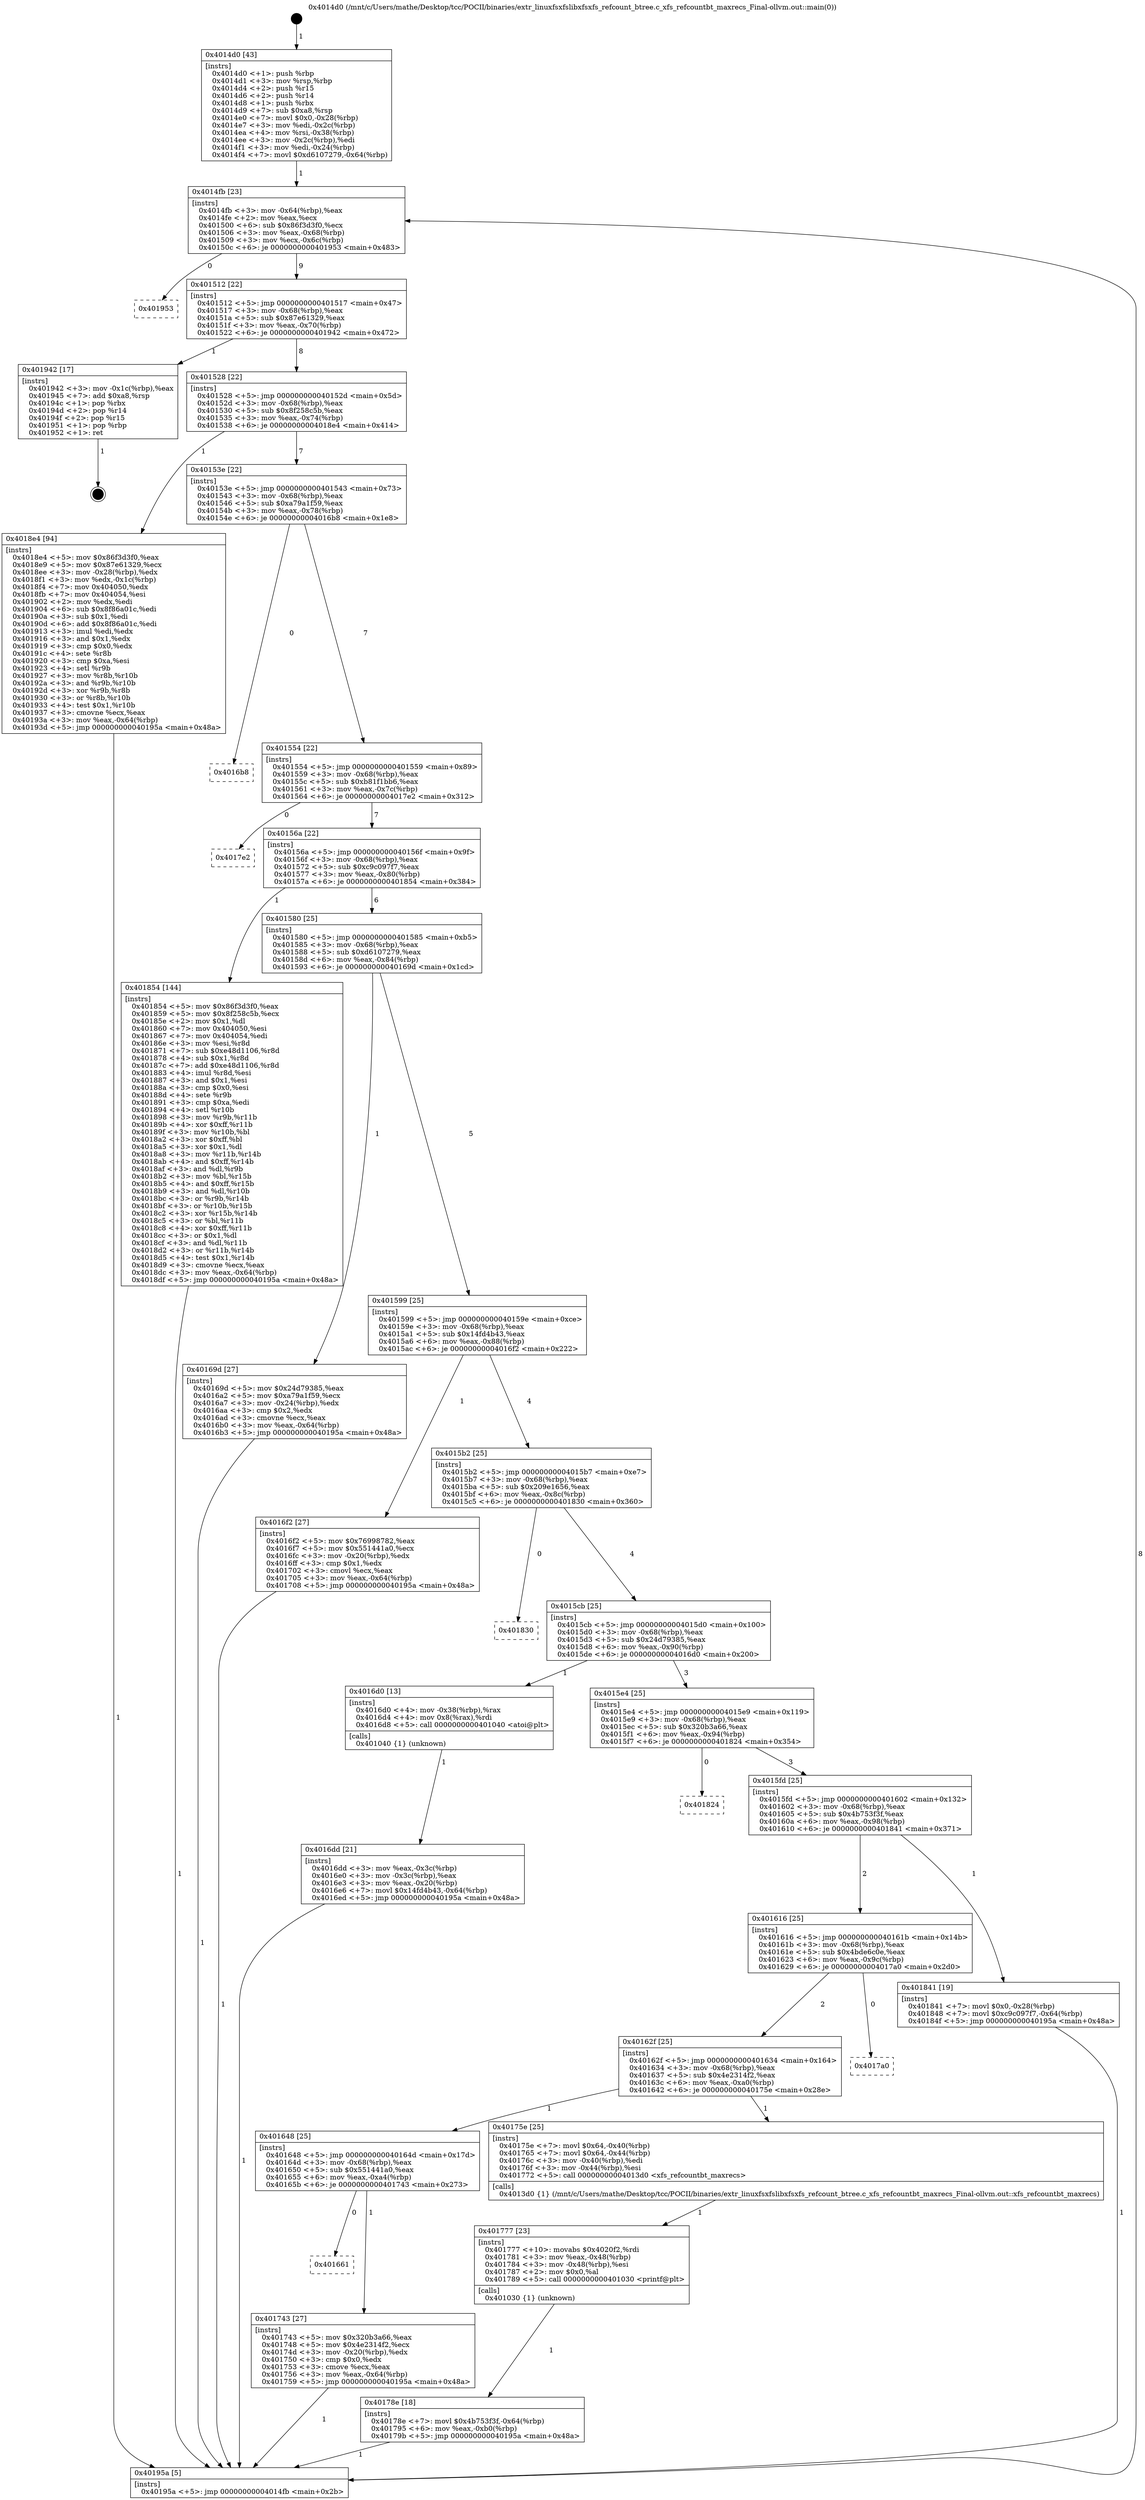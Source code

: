 digraph "0x4014d0" {
  label = "0x4014d0 (/mnt/c/Users/mathe/Desktop/tcc/POCII/binaries/extr_linuxfsxfslibxfsxfs_refcount_btree.c_xfs_refcountbt_maxrecs_Final-ollvm.out::main(0))"
  labelloc = "t"
  node[shape=record]

  Entry [label="",width=0.3,height=0.3,shape=circle,fillcolor=black,style=filled]
  "0x4014fb" [label="{
     0x4014fb [23]\l
     | [instrs]\l
     &nbsp;&nbsp;0x4014fb \<+3\>: mov -0x64(%rbp),%eax\l
     &nbsp;&nbsp;0x4014fe \<+2\>: mov %eax,%ecx\l
     &nbsp;&nbsp;0x401500 \<+6\>: sub $0x86f3d3f0,%ecx\l
     &nbsp;&nbsp;0x401506 \<+3\>: mov %eax,-0x68(%rbp)\l
     &nbsp;&nbsp;0x401509 \<+3\>: mov %ecx,-0x6c(%rbp)\l
     &nbsp;&nbsp;0x40150c \<+6\>: je 0000000000401953 \<main+0x483\>\l
  }"]
  "0x401953" [label="{
     0x401953\l
  }", style=dashed]
  "0x401512" [label="{
     0x401512 [22]\l
     | [instrs]\l
     &nbsp;&nbsp;0x401512 \<+5\>: jmp 0000000000401517 \<main+0x47\>\l
     &nbsp;&nbsp;0x401517 \<+3\>: mov -0x68(%rbp),%eax\l
     &nbsp;&nbsp;0x40151a \<+5\>: sub $0x87e61329,%eax\l
     &nbsp;&nbsp;0x40151f \<+3\>: mov %eax,-0x70(%rbp)\l
     &nbsp;&nbsp;0x401522 \<+6\>: je 0000000000401942 \<main+0x472\>\l
  }"]
  Exit [label="",width=0.3,height=0.3,shape=circle,fillcolor=black,style=filled,peripheries=2]
  "0x401942" [label="{
     0x401942 [17]\l
     | [instrs]\l
     &nbsp;&nbsp;0x401942 \<+3\>: mov -0x1c(%rbp),%eax\l
     &nbsp;&nbsp;0x401945 \<+7\>: add $0xa8,%rsp\l
     &nbsp;&nbsp;0x40194c \<+1\>: pop %rbx\l
     &nbsp;&nbsp;0x40194d \<+2\>: pop %r14\l
     &nbsp;&nbsp;0x40194f \<+2\>: pop %r15\l
     &nbsp;&nbsp;0x401951 \<+1\>: pop %rbp\l
     &nbsp;&nbsp;0x401952 \<+1\>: ret\l
  }"]
  "0x401528" [label="{
     0x401528 [22]\l
     | [instrs]\l
     &nbsp;&nbsp;0x401528 \<+5\>: jmp 000000000040152d \<main+0x5d\>\l
     &nbsp;&nbsp;0x40152d \<+3\>: mov -0x68(%rbp),%eax\l
     &nbsp;&nbsp;0x401530 \<+5\>: sub $0x8f258c5b,%eax\l
     &nbsp;&nbsp;0x401535 \<+3\>: mov %eax,-0x74(%rbp)\l
     &nbsp;&nbsp;0x401538 \<+6\>: je 00000000004018e4 \<main+0x414\>\l
  }"]
  "0x40178e" [label="{
     0x40178e [18]\l
     | [instrs]\l
     &nbsp;&nbsp;0x40178e \<+7\>: movl $0x4b753f3f,-0x64(%rbp)\l
     &nbsp;&nbsp;0x401795 \<+6\>: mov %eax,-0xb0(%rbp)\l
     &nbsp;&nbsp;0x40179b \<+5\>: jmp 000000000040195a \<main+0x48a\>\l
  }"]
  "0x4018e4" [label="{
     0x4018e4 [94]\l
     | [instrs]\l
     &nbsp;&nbsp;0x4018e4 \<+5\>: mov $0x86f3d3f0,%eax\l
     &nbsp;&nbsp;0x4018e9 \<+5\>: mov $0x87e61329,%ecx\l
     &nbsp;&nbsp;0x4018ee \<+3\>: mov -0x28(%rbp),%edx\l
     &nbsp;&nbsp;0x4018f1 \<+3\>: mov %edx,-0x1c(%rbp)\l
     &nbsp;&nbsp;0x4018f4 \<+7\>: mov 0x404050,%edx\l
     &nbsp;&nbsp;0x4018fb \<+7\>: mov 0x404054,%esi\l
     &nbsp;&nbsp;0x401902 \<+2\>: mov %edx,%edi\l
     &nbsp;&nbsp;0x401904 \<+6\>: sub $0x8f86a01c,%edi\l
     &nbsp;&nbsp;0x40190a \<+3\>: sub $0x1,%edi\l
     &nbsp;&nbsp;0x40190d \<+6\>: add $0x8f86a01c,%edi\l
     &nbsp;&nbsp;0x401913 \<+3\>: imul %edi,%edx\l
     &nbsp;&nbsp;0x401916 \<+3\>: and $0x1,%edx\l
     &nbsp;&nbsp;0x401919 \<+3\>: cmp $0x0,%edx\l
     &nbsp;&nbsp;0x40191c \<+4\>: sete %r8b\l
     &nbsp;&nbsp;0x401920 \<+3\>: cmp $0xa,%esi\l
     &nbsp;&nbsp;0x401923 \<+4\>: setl %r9b\l
     &nbsp;&nbsp;0x401927 \<+3\>: mov %r8b,%r10b\l
     &nbsp;&nbsp;0x40192a \<+3\>: and %r9b,%r10b\l
     &nbsp;&nbsp;0x40192d \<+3\>: xor %r9b,%r8b\l
     &nbsp;&nbsp;0x401930 \<+3\>: or %r8b,%r10b\l
     &nbsp;&nbsp;0x401933 \<+4\>: test $0x1,%r10b\l
     &nbsp;&nbsp;0x401937 \<+3\>: cmovne %ecx,%eax\l
     &nbsp;&nbsp;0x40193a \<+3\>: mov %eax,-0x64(%rbp)\l
     &nbsp;&nbsp;0x40193d \<+5\>: jmp 000000000040195a \<main+0x48a\>\l
  }"]
  "0x40153e" [label="{
     0x40153e [22]\l
     | [instrs]\l
     &nbsp;&nbsp;0x40153e \<+5\>: jmp 0000000000401543 \<main+0x73\>\l
     &nbsp;&nbsp;0x401543 \<+3\>: mov -0x68(%rbp),%eax\l
     &nbsp;&nbsp;0x401546 \<+5\>: sub $0xa79a1f59,%eax\l
     &nbsp;&nbsp;0x40154b \<+3\>: mov %eax,-0x78(%rbp)\l
     &nbsp;&nbsp;0x40154e \<+6\>: je 00000000004016b8 \<main+0x1e8\>\l
  }"]
  "0x401777" [label="{
     0x401777 [23]\l
     | [instrs]\l
     &nbsp;&nbsp;0x401777 \<+10\>: movabs $0x4020f2,%rdi\l
     &nbsp;&nbsp;0x401781 \<+3\>: mov %eax,-0x48(%rbp)\l
     &nbsp;&nbsp;0x401784 \<+3\>: mov -0x48(%rbp),%esi\l
     &nbsp;&nbsp;0x401787 \<+2\>: mov $0x0,%al\l
     &nbsp;&nbsp;0x401789 \<+5\>: call 0000000000401030 \<printf@plt\>\l
     | [calls]\l
     &nbsp;&nbsp;0x401030 \{1\} (unknown)\l
  }"]
  "0x4016b8" [label="{
     0x4016b8\l
  }", style=dashed]
  "0x401554" [label="{
     0x401554 [22]\l
     | [instrs]\l
     &nbsp;&nbsp;0x401554 \<+5\>: jmp 0000000000401559 \<main+0x89\>\l
     &nbsp;&nbsp;0x401559 \<+3\>: mov -0x68(%rbp),%eax\l
     &nbsp;&nbsp;0x40155c \<+5\>: sub $0xb81f1bb6,%eax\l
     &nbsp;&nbsp;0x401561 \<+3\>: mov %eax,-0x7c(%rbp)\l
     &nbsp;&nbsp;0x401564 \<+6\>: je 00000000004017e2 \<main+0x312\>\l
  }"]
  "0x401661" [label="{
     0x401661\l
  }", style=dashed]
  "0x4017e2" [label="{
     0x4017e2\l
  }", style=dashed]
  "0x40156a" [label="{
     0x40156a [22]\l
     | [instrs]\l
     &nbsp;&nbsp;0x40156a \<+5\>: jmp 000000000040156f \<main+0x9f\>\l
     &nbsp;&nbsp;0x40156f \<+3\>: mov -0x68(%rbp),%eax\l
     &nbsp;&nbsp;0x401572 \<+5\>: sub $0xc9c097f7,%eax\l
     &nbsp;&nbsp;0x401577 \<+3\>: mov %eax,-0x80(%rbp)\l
     &nbsp;&nbsp;0x40157a \<+6\>: je 0000000000401854 \<main+0x384\>\l
  }"]
  "0x401743" [label="{
     0x401743 [27]\l
     | [instrs]\l
     &nbsp;&nbsp;0x401743 \<+5\>: mov $0x320b3a66,%eax\l
     &nbsp;&nbsp;0x401748 \<+5\>: mov $0x4e2314f2,%ecx\l
     &nbsp;&nbsp;0x40174d \<+3\>: mov -0x20(%rbp),%edx\l
     &nbsp;&nbsp;0x401750 \<+3\>: cmp $0x0,%edx\l
     &nbsp;&nbsp;0x401753 \<+3\>: cmove %ecx,%eax\l
     &nbsp;&nbsp;0x401756 \<+3\>: mov %eax,-0x64(%rbp)\l
     &nbsp;&nbsp;0x401759 \<+5\>: jmp 000000000040195a \<main+0x48a\>\l
  }"]
  "0x401854" [label="{
     0x401854 [144]\l
     | [instrs]\l
     &nbsp;&nbsp;0x401854 \<+5\>: mov $0x86f3d3f0,%eax\l
     &nbsp;&nbsp;0x401859 \<+5\>: mov $0x8f258c5b,%ecx\l
     &nbsp;&nbsp;0x40185e \<+2\>: mov $0x1,%dl\l
     &nbsp;&nbsp;0x401860 \<+7\>: mov 0x404050,%esi\l
     &nbsp;&nbsp;0x401867 \<+7\>: mov 0x404054,%edi\l
     &nbsp;&nbsp;0x40186e \<+3\>: mov %esi,%r8d\l
     &nbsp;&nbsp;0x401871 \<+7\>: sub $0xe48d1106,%r8d\l
     &nbsp;&nbsp;0x401878 \<+4\>: sub $0x1,%r8d\l
     &nbsp;&nbsp;0x40187c \<+7\>: add $0xe48d1106,%r8d\l
     &nbsp;&nbsp;0x401883 \<+4\>: imul %r8d,%esi\l
     &nbsp;&nbsp;0x401887 \<+3\>: and $0x1,%esi\l
     &nbsp;&nbsp;0x40188a \<+3\>: cmp $0x0,%esi\l
     &nbsp;&nbsp;0x40188d \<+4\>: sete %r9b\l
     &nbsp;&nbsp;0x401891 \<+3\>: cmp $0xa,%edi\l
     &nbsp;&nbsp;0x401894 \<+4\>: setl %r10b\l
     &nbsp;&nbsp;0x401898 \<+3\>: mov %r9b,%r11b\l
     &nbsp;&nbsp;0x40189b \<+4\>: xor $0xff,%r11b\l
     &nbsp;&nbsp;0x40189f \<+3\>: mov %r10b,%bl\l
     &nbsp;&nbsp;0x4018a2 \<+3\>: xor $0xff,%bl\l
     &nbsp;&nbsp;0x4018a5 \<+3\>: xor $0x1,%dl\l
     &nbsp;&nbsp;0x4018a8 \<+3\>: mov %r11b,%r14b\l
     &nbsp;&nbsp;0x4018ab \<+4\>: and $0xff,%r14b\l
     &nbsp;&nbsp;0x4018af \<+3\>: and %dl,%r9b\l
     &nbsp;&nbsp;0x4018b2 \<+3\>: mov %bl,%r15b\l
     &nbsp;&nbsp;0x4018b5 \<+4\>: and $0xff,%r15b\l
     &nbsp;&nbsp;0x4018b9 \<+3\>: and %dl,%r10b\l
     &nbsp;&nbsp;0x4018bc \<+3\>: or %r9b,%r14b\l
     &nbsp;&nbsp;0x4018bf \<+3\>: or %r10b,%r15b\l
     &nbsp;&nbsp;0x4018c2 \<+3\>: xor %r15b,%r14b\l
     &nbsp;&nbsp;0x4018c5 \<+3\>: or %bl,%r11b\l
     &nbsp;&nbsp;0x4018c8 \<+4\>: xor $0xff,%r11b\l
     &nbsp;&nbsp;0x4018cc \<+3\>: or $0x1,%dl\l
     &nbsp;&nbsp;0x4018cf \<+3\>: and %dl,%r11b\l
     &nbsp;&nbsp;0x4018d2 \<+3\>: or %r11b,%r14b\l
     &nbsp;&nbsp;0x4018d5 \<+4\>: test $0x1,%r14b\l
     &nbsp;&nbsp;0x4018d9 \<+3\>: cmovne %ecx,%eax\l
     &nbsp;&nbsp;0x4018dc \<+3\>: mov %eax,-0x64(%rbp)\l
     &nbsp;&nbsp;0x4018df \<+5\>: jmp 000000000040195a \<main+0x48a\>\l
  }"]
  "0x401580" [label="{
     0x401580 [25]\l
     | [instrs]\l
     &nbsp;&nbsp;0x401580 \<+5\>: jmp 0000000000401585 \<main+0xb5\>\l
     &nbsp;&nbsp;0x401585 \<+3\>: mov -0x68(%rbp),%eax\l
     &nbsp;&nbsp;0x401588 \<+5\>: sub $0xd6107279,%eax\l
     &nbsp;&nbsp;0x40158d \<+6\>: mov %eax,-0x84(%rbp)\l
     &nbsp;&nbsp;0x401593 \<+6\>: je 000000000040169d \<main+0x1cd\>\l
  }"]
  "0x401648" [label="{
     0x401648 [25]\l
     | [instrs]\l
     &nbsp;&nbsp;0x401648 \<+5\>: jmp 000000000040164d \<main+0x17d\>\l
     &nbsp;&nbsp;0x40164d \<+3\>: mov -0x68(%rbp),%eax\l
     &nbsp;&nbsp;0x401650 \<+5\>: sub $0x551441a0,%eax\l
     &nbsp;&nbsp;0x401655 \<+6\>: mov %eax,-0xa4(%rbp)\l
     &nbsp;&nbsp;0x40165b \<+6\>: je 0000000000401743 \<main+0x273\>\l
  }"]
  "0x40169d" [label="{
     0x40169d [27]\l
     | [instrs]\l
     &nbsp;&nbsp;0x40169d \<+5\>: mov $0x24d79385,%eax\l
     &nbsp;&nbsp;0x4016a2 \<+5\>: mov $0xa79a1f59,%ecx\l
     &nbsp;&nbsp;0x4016a7 \<+3\>: mov -0x24(%rbp),%edx\l
     &nbsp;&nbsp;0x4016aa \<+3\>: cmp $0x2,%edx\l
     &nbsp;&nbsp;0x4016ad \<+3\>: cmovne %ecx,%eax\l
     &nbsp;&nbsp;0x4016b0 \<+3\>: mov %eax,-0x64(%rbp)\l
     &nbsp;&nbsp;0x4016b3 \<+5\>: jmp 000000000040195a \<main+0x48a\>\l
  }"]
  "0x401599" [label="{
     0x401599 [25]\l
     | [instrs]\l
     &nbsp;&nbsp;0x401599 \<+5\>: jmp 000000000040159e \<main+0xce\>\l
     &nbsp;&nbsp;0x40159e \<+3\>: mov -0x68(%rbp),%eax\l
     &nbsp;&nbsp;0x4015a1 \<+5\>: sub $0x14fd4b43,%eax\l
     &nbsp;&nbsp;0x4015a6 \<+6\>: mov %eax,-0x88(%rbp)\l
     &nbsp;&nbsp;0x4015ac \<+6\>: je 00000000004016f2 \<main+0x222\>\l
  }"]
  "0x40195a" [label="{
     0x40195a [5]\l
     | [instrs]\l
     &nbsp;&nbsp;0x40195a \<+5\>: jmp 00000000004014fb \<main+0x2b\>\l
  }"]
  "0x4014d0" [label="{
     0x4014d0 [43]\l
     | [instrs]\l
     &nbsp;&nbsp;0x4014d0 \<+1\>: push %rbp\l
     &nbsp;&nbsp;0x4014d1 \<+3\>: mov %rsp,%rbp\l
     &nbsp;&nbsp;0x4014d4 \<+2\>: push %r15\l
     &nbsp;&nbsp;0x4014d6 \<+2\>: push %r14\l
     &nbsp;&nbsp;0x4014d8 \<+1\>: push %rbx\l
     &nbsp;&nbsp;0x4014d9 \<+7\>: sub $0xa8,%rsp\l
     &nbsp;&nbsp;0x4014e0 \<+7\>: movl $0x0,-0x28(%rbp)\l
     &nbsp;&nbsp;0x4014e7 \<+3\>: mov %edi,-0x2c(%rbp)\l
     &nbsp;&nbsp;0x4014ea \<+4\>: mov %rsi,-0x38(%rbp)\l
     &nbsp;&nbsp;0x4014ee \<+3\>: mov -0x2c(%rbp),%edi\l
     &nbsp;&nbsp;0x4014f1 \<+3\>: mov %edi,-0x24(%rbp)\l
     &nbsp;&nbsp;0x4014f4 \<+7\>: movl $0xd6107279,-0x64(%rbp)\l
  }"]
  "0x40175e" [label="{
     0x40175e [25]\l
     | [instrs]\l
     &nbsp;&nbsp;0x40175e \<+7\>: movl $0x64,-0x40(%rbp)\l
     &nbsp;&nbsp;0x401765 \<+7\>: movl $0x64,-0x44(%rbp)\l
     &nbsp;&nbsp;0x40176c \<+3\>: mov -0x40(%rbp),%edi\l
     &nbsp;&nbsp;0x40176f \<+3\>: mov -0x44(%rbp),%esi\l
     &nbsp;&nbsp;0x401772 \<+5\>: call 00000000004013d0 \<xfs_refcountbt_maxrecs\>\l
     | [calls]\l
     &nbsp;&nbsp;0x4013d0 \{1\} (/mnt/c/Users/mathe/Desktop/tcc/POCII/binaries/extr_linuxfsxfslibxfsxfs_refcount_btree.c_xfs_refcountbt_maxrecs_Final-ollvm.out::xfs_refcountbt_maxrecs)\l
  }"]
  "0x4016f2" [label="{
     0x4016f2 [27]\l
     | [instrs]\l
     &nbsp;&nbsp;0x4016f2 \<+5\>: mov $0x76998782,%eax\l
     &nbsp;&nbsp;0x4016f7 \<+5\>: mov $0x551441a0,%ecx\l
     &nbsp;&nbsp;0x4016fc \<+3\>: mov -0x20(%rbp),%edx\l
     &nbsp;&nbsp;0x4016ff \<+3\>: cmp $0x1,%edx\l
     &nbsp;&nbsp;0x401702 \<+3\>: cmovl %ecx,%eax\l
     &nbsp;&nbsp;0x401705 \<+3\>: mov %eax,-0x64(%rbp)\l
     &nbsp;&nbsp;0x401708 \<+5\>: jmp 000000000040195a \<main+0x48a\>\l
  }"]
  "0x4015b2" [label="{
     0x4015b2 [25]\l
     | [instrs]\l
     &nbsp;&nbsp;0x4015b2 \<+5\>: jmp 00000000004015b7 \<main+0xe7\>\l
     &nbsp;&nbsp;0x4015b7 \<+3\>: mov -0x68(%rbp),%eax\l
     &nbsp;&nbsp;0x4015ba \<+5\>: sub $0x209e1656,%eax\l
     &nbsp;&nbsp;0x4015bf \<+6\>: mov %eax,-0x8c(%rbp)\l
     &nbsp;&nbsp;0x4015c5 \<+6\>: je 0000000000401830 \<main+0x360\>\l
  }"]
  "0x40162f" [label="{
     0x40162f [25]\l
     | [instrs]\l
     &nbsp;&nbsp;0x40162f \<+5\>: jmp 0000000000401634 \<main+0x164\>\l
     &nbsp;&nbsp;0x401634 \<+3\>: mov -0x68(%rbp),%eax\l
     &nbsp;&nbsp;0x401637 \<+5\>: sub $0x4e2314f2,%eax\l
     &nbsp;&nbsp;0x40163c \<+6\>: mov %eax,-0xa0(%rbp)\l
     &nbsp;&nbsp;0x401642 \<+6\>: je 000000000040175e \<main+0x28e\>\l
  }"]
  "0x401830" [label="{
     0x401830\l
  }", style=dashed]
  "0x4015cb" [label="{
     0x4015cb [25]\l
     | [instrs]\l
     &nbsp;&nbsp;0x4015cb \<+5\>: jmp 00000000004015d0 \<main+0x100\>\l
     &nbsp;&nbsp;0x4015d0 \<+3\>: mov -0x68(%rbp),%eax\l
     &nbsp;&nbsp;0x4015d3 \<+5\>: sub $0x24d79385,%eax\l
     &nbsp;&nbsp;0x4015d8 \<+6\>: mov %eax,-0x90(%rbp)\l
     &nbsp;&nbsp;0x4015de \<+6\>: je 00000000004016d0 \<main+0x200\>\l
  }"]
  "0x4017a0" [label="{
     0x4017a0\l
  }", style=dashed]
  "0x4016d0" [label="{
     0x4016d0 [13]\l
     | [instrs]\l
     &nbsp;&nbsp;0x4016d0 \<+4\>: mov -0x38(%rbp),%rax\l
     &nbsp;&nbsp;0x4016d4 \<+4\>: mov 0x8(%rax),%rdi\l
     &nbsp;&nbsp;0x4016d8 \<+5\>: call 0000000000401040 \<atoi@plt\>\l
     | [calls]\l
     &nbsp;&nbsp;0x401040 \{1\} (unknown)\l
  }"]
  "0x4015e4" [label="{
     0x4015e4 [25]\l
     | [instrs]\l
     &nbsp;&nbsp;0x4015e4 \<+5\>: jmp 00000000004015e9 \<main+0x119\>\l
     &nbsp;&nbsp;0x4015e9 \<+3\>: mov -0x68(%rbp),%eax\l
     &nbsp;&nbsp;0x4015ec \<+5\>: sub $0x320b3a66,%eax\l
     &nbsp;&nbsp;0x4015f1 \<+6\>: mov %eax,-0x94(%rbp)\l
     &nbsp;&nbsp;0x4015f7 \<+6\>: je 0000000000401824 \<main+0x354\>\l
  }"]
  "0x4016dd" [label="{
     0x4016dd [21]\l
     | [instrs]\l
     &nbsp;&nbsp;0x4016dd \<+3\>: mov %eax,-0x3c(%rbp)\l
     &nbsp;&nbsp;0x4016e0 \<+3\>: mov -0x3c(%rbp),%eax\l
     &nbsp;&nbsp;0x4016e3 \<+3\>: mov %eax,-0x20(%rbp)\l
     &nbsp;&nbsp;0x4016e6 \<+7\>: movl $0x14fd4b43,-0x64(%rbp)\l
     &nbsp;&nbsp;0x4016ed \<+5\>: jmp 000000000040195a \<main+0x48a\>\l
  }"]
  "0x401616" [label="{
     0x401616 [25]\l
     | [instrs]\l
     &nbsp;&nbsp;0x401616 \<+5\>: jmp 000000000040161b \<main+0x14b\>\l
     &nbsp;&nbsp;0x40161b \<+3\>: mov -0x68(%rbp),%eax\l
     &nbsp;&nbsp;0x40161e \<+5\>: sub $0x4bde6c0e,%eax\l
     &nbsp;&nbsp;0x401623 \<+6\>: mov %eax,-0x9c(%rbp)\l
     &nbsp;&nbsp;0x401629 \<+6\>: je 00000000004017a0 \<main+0x2d0\>\l
  }"]
  "0x401824" [label="{
     0x401824\l
  }", style=dashed]
  "0x4015fd" [label="{
     0x4015fd [25]\l
     | [instrs]\l
     &nbsp;&nbsp;0x4015fd \<+5\>: jmp 0000000000401602 \<main+0x132\>\l
     &nbsp;&nbsp;0x401602 \<+3\>: mov -0x68(%rbp),%eax\l
     &nbsp;&nbsp;0x401605 \<+5\>: sub $0x4b753f3f,%eax\l
     &nbsp;&nbsp;0x40160a \<+6\>: mov %eax,-0x98(%rbp)\l
     &nbsp;&nbsp;0x401610 \<+6\>: je 0000000000401841 \<main+0x371\>\l
  }"]
  "0x401841" [label="{
     0x401841 [19]\l
     | [instrs]\l
     &nbsp;&nbsp;0x401841 \<+7\>: movl $0x0,-0x28(%rbp)\l
     &nbsp;&nbsp;0x401848 \<+7\>: movl $0xc9c097f7,-0x64(%rbp)\l
     &nbsp;&nbsp;0x40184f \<+5\>: jmp 000000000040195a \<main+0x48a\>\l
  }"]
  Entry -> "0x4014d0" [label=" 1"]
  "0x4014fb" -> "0x401953" [label=" 0"]
  "0x4014fb" -> "0x401512" [label=" 9"]
  "0x401942" -> Exit [label=" 1"]
  "0x401512" -> "0x401942" [label=" 1"]
  "0x401512" -> "0x401528" [label=" 8"]
  "0x4018e4" -> "0x40195a" [label=" 1"]
  "0x401528" -> "0x4018e4" [label=" 1"]
  "0x401528" -> "0x40153e" [label=" 7"]
  "0x401854" -> "0x40195a" [label=" 1"]
  "0x40153e" -> "0x4016b8" [label=" 0"]
  "0x40153e" -> "0x401554" [label=" 7"]
  "0x401841" -> "0x40195a" [label=" 1"]
  "0x401554" -> "0x4017e2" [label=" 0"]
  "0x401554" -> "0x40156a" [label=" 7"]
  "0x40178e" -> "0x40195a" [label=" 1"]
  "0x40156a" -> "0x401854" [label=" 1"]
  "0x40156a" -> "0x401580" [label=" 6"]
  "0x401777" -> "0x40178e" [label=" 1"]
  "0x401580" -> "0x40169d" [label=" 1"]
  "0x401580" -> "0x401599" [label=" 5"]
  "0x40169d" -> "0x40195a" [label=" 1"]
  "0x4014d0" -> "0x4014fb" [label=" 1"]
  "0x40195a" -> "0x4014fb" [label=" 8"]
  "0x401743" -> "0x40195a" [label=" 1"]
  "0x401599" -> "0x4016f2" [label=" 1"]
  "0x401599" -> "0x4015b2" [label=" 4"]
  "0x401648" -> "0x401661" [label=" 0"]
  "0x4015b2" -> "0x401830" [label=" 0"]
  "0x4015b2" -> "0x4015cb" [label=" 4"]
  "0x40175e" -> "0x401777" [label=" 1"]
  "0x4015cb" -> "0x4016d0" [label=" 1"]
  "0x4015cb" -> "0x4015e4" [label=" 3"]
  "0x4016d0" -> "0x4016dd" [label=" 1"]
  "0x4016dd" -> "0x40195a" [label=" 1"]
  "0x4016f2" -> "0x40195a" [label=" 1"]
  "0x40162f" -> "0x401648" [label=" 1"]
  "0x4015e4" -> "0x401824" [label=" 0"]
  "0x4015e4" -> "0x4015fd" [label=" 3"]
  "0x401648" -> "0x401743" [label=" 1"]
  "0x4015fd" -> "0x401841" [label=" 1"]
  "0x4015fd" -> "0x401616" [label=" 2"]
  "0x40162f" -> "0x40175e" [label=" 1"]
  "0x401616" -> "0x4017a0" [label=" 0"]
  "0x401616" -> "0x40162f" [label=" 2"]
}
